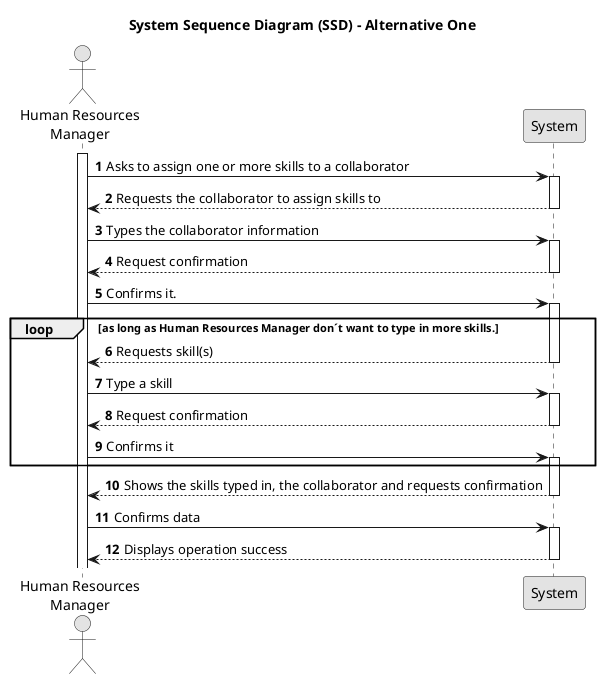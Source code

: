 @startuml
skinparam monochrome true
skinparam packageStyle rectangle
skinparam shadowing false

title System Sequence Diagram (SSD) - Alternative One

autonumber

actor "Human Resources\nManager" as Employee
participant "System" as System

activate Employee

    Employee -> System : Asks to assign one or more skills to a collaborator
    activate System

        System --> Employee : Requests the collaborator to assign skills to
    deactivate System

    Employee -> System : Types the collaborator information
    activate System

            System --> Employee : Request confirmation
    deactivate System

    Employee -> System : Confirms it.
    loop as long as Human Resources Manager don´t want to type in more skills.
        activate System
        System --> Employee : Requests skill(s)
        deactivate System
        Employee -> System : Type a skill
        activate System
        System --> Employee : Request confirmation
        deactivate System
        Employee -> System : Confirms it
        activate System
    end
        System --> Employee : Shows the skills typed in, the collaborator and requests confirmation
    deactivate System

    Employee -> System : Confirms data
    activate System

        System --> Employee : Displays operation success
    deactivate System

@enduml